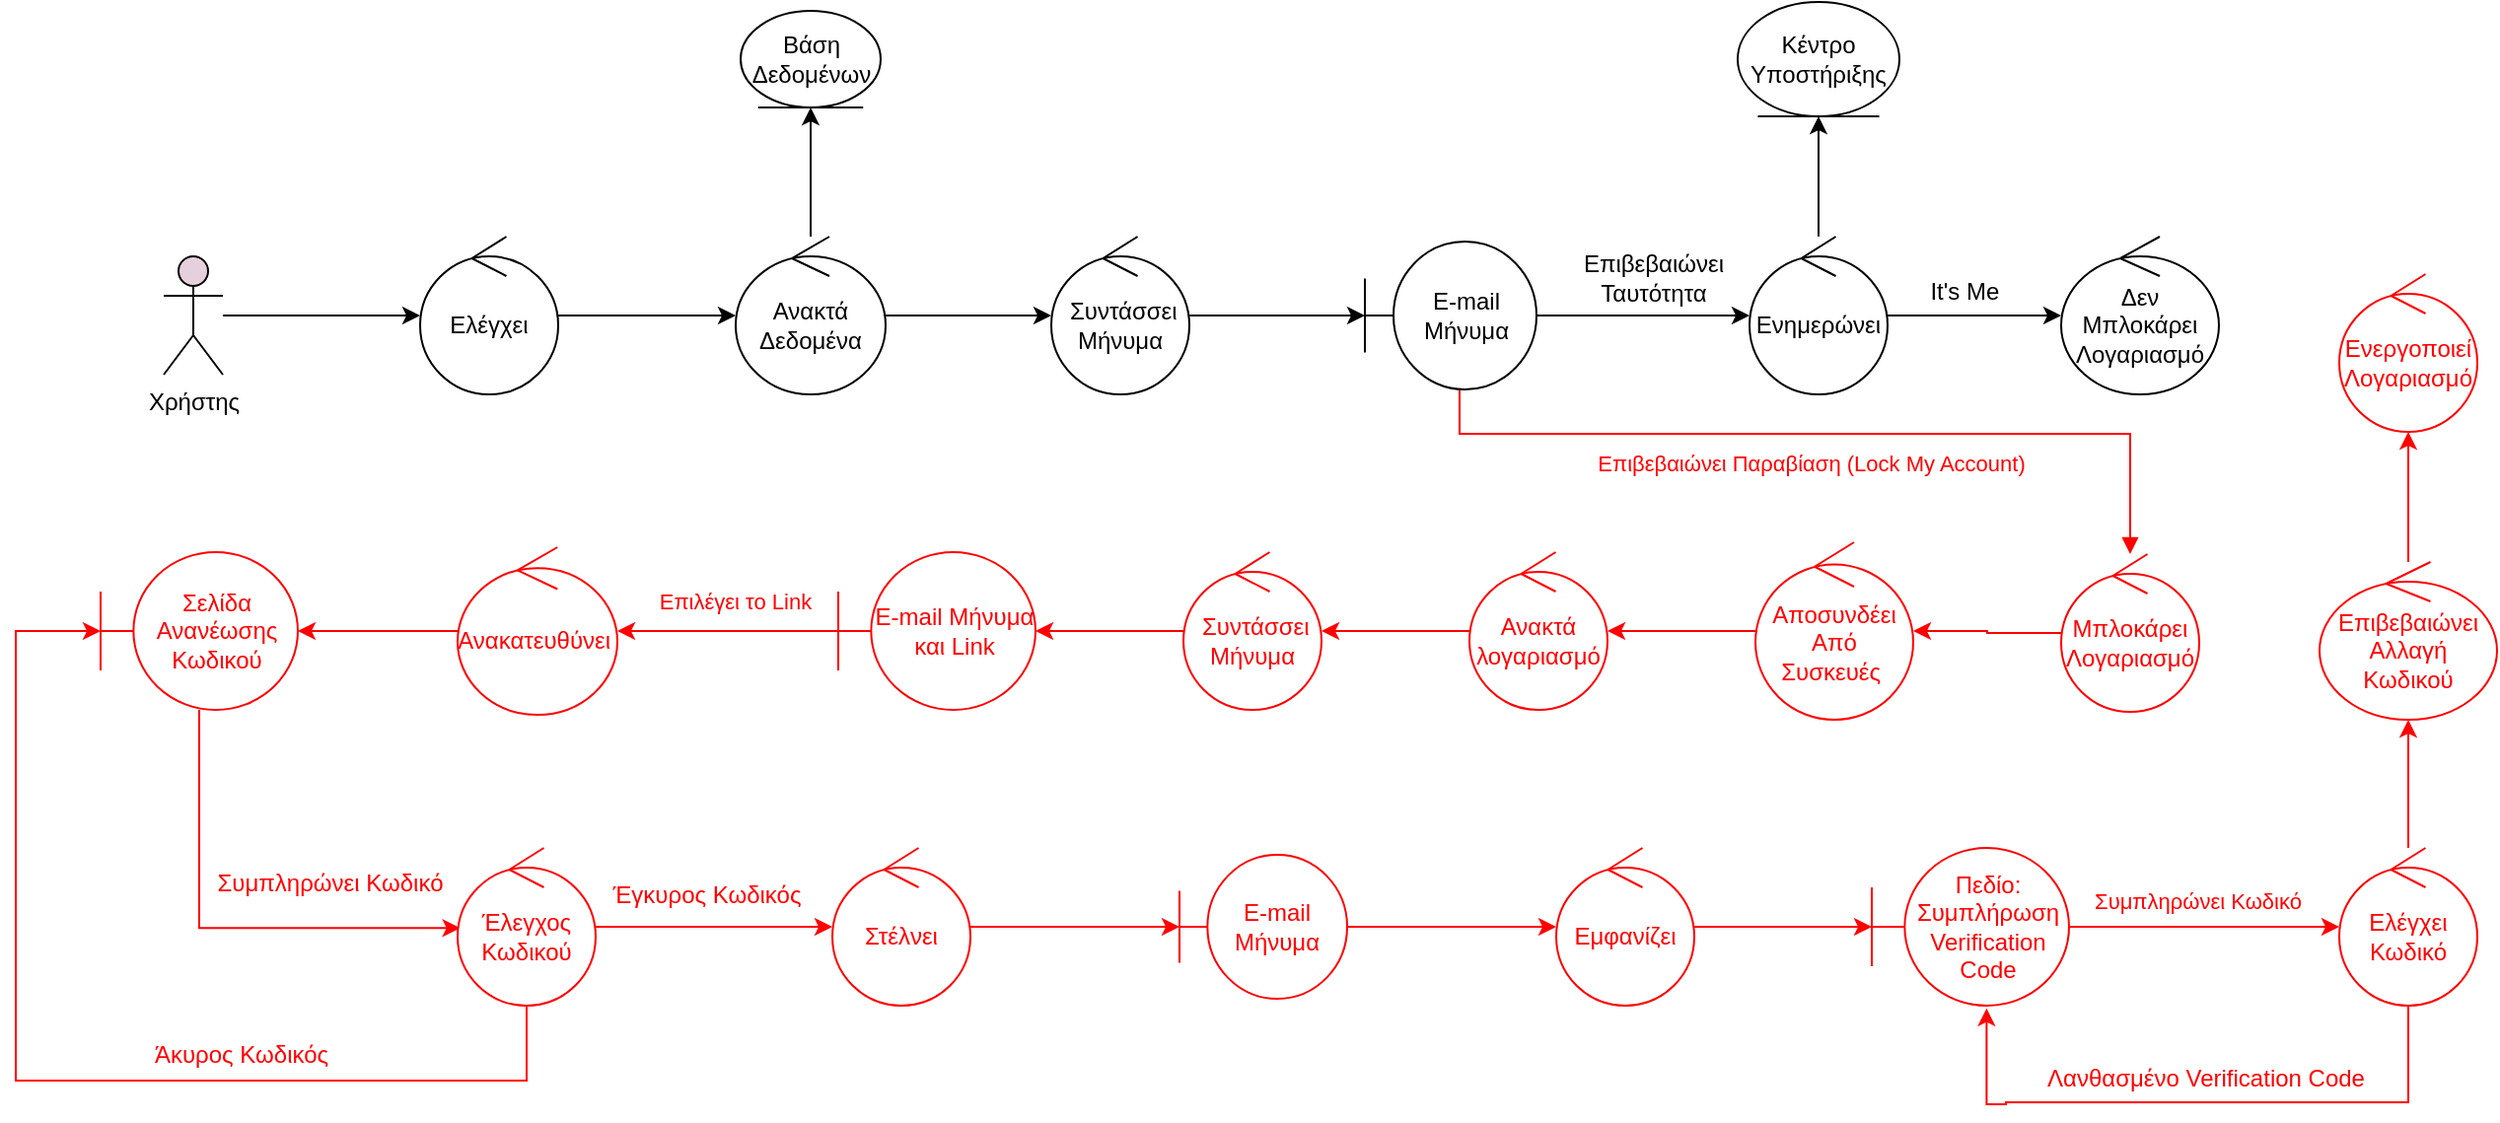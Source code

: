 <mxfile version="19.0.1" type="github"><diagram id="oQ6S-jpDpt1baX3qbN0C" name="Page-1"><mxGraphModel dx="1221" dy="575" grid="0" gridSize="10" guides="1" tooltips="1" connect="1" arrows="1" fold="1" page="0" pageScale="1" pageWidth="827" pageHeight="1169" background="#ffffff" math="0" shadow="0"><root><mxCell id="0"/><mxCell id="1" parent="0"/><mxCell id="LzJlQbJh16sx-IcuWloQ-4" value="" style="edgeStyle=orthogonalEdgeStyle;rounded=0;orthogonalLoop=1;jettySize=auto;html=1;" parent="1" source="LzJlQbJh16sx-IcuWloQ-1" target="LzJlQbJh16sx-IcuWloQ-2" edge="1"><mxGeometry relative="1" as="geometry"/></mxCell><mxCell id="LzJlQbJh16sx-IcuWloQ-1" value="Χρήστης&lt;br&gt;" style="shape=umlActor;verticalLabelPosition=bottom;verticalAlign=top;html=1;fillColor=#E6D0DE;" parent="1" vertex="1"><mxGeometry x="100" y="210" width="30" height="60" as="geometry"/></mxCell><mxCell id="LzJlQbJh16sx-IcuWloQ-6" value="" style="edgeStyle=orthogonalEdgeStyle;rounded=0;orthogonalLoop=1;jettySize=auto;html=1;" parent="1" source="LzJlQbJh16sx-IcuWloQ-2" target="LzJlQbJh16sx-IcuWloQ-5" edge="1"><mxGeometry relative="1" as="geometry"/></mxCell><mxCell id="LzJlQbJh16sx-IcuWloQ-2" value="Ελέγχει" style="ellipse;shape=umlControl;whiteSpace=wrap;html=1;" parent="1" vertex="1"><mxGeometry x="230" y="200" width="70" height="80" as="geometry"/></mxCell><mxCell id="LzJlQbJh16sx-IcuWloQ-14" value="" style="edgeStyle=orthogonalEdgeStyle;rounded=0;orthogonalLoop=1;jettySize=auto;html=1;" parent="1" source="LzJlQbJh16sx-IcuWloQ-3" target="LzJlQbJh16sx-IcuWloQ-13" edge="1"><mxGeometry relative="1" as="geometry"/></mxCell><mxCell id="LzJlQbJh16sx-IcuWloQ-3" value="E-mail Μήνυμα" style="shape=umlBoundary;whiteSpace=wrap;html=1;" parent="1" vertex="1"><mxGeometry x="709" y="202.5" width="87" height="75" as="geometry"/></mxCell><mxCell id="LzJlQbJh16sx-IcuWloQ-9" value="" style="edgeStyle=orthogonalEdgeStyle;rounded=0;orthogonalLoop=1;jettySize=auto;html=1;" parent="1" source="LzJlQbJh16sx-IcuWloQ-5" target="LzJlQbJh16sx-IcuWloQ-8" edge="1"><mxGeometry relative="1" as="geometry"/></mxCell><mxCell id="LzJlQbJh16sx-IcuWloQ-10" value="" style="edgeStyle=orthogonalEdgeStyle;rounded=0;orthogonalLoop=1;jettySize=auto;html=1;" parent="1" source="LzJlQbJh16sx-IcuWloQ-5" target="LzJlQbJh16sx-IcuWloQ-7" edge="1"><mxGeometry relative="1" as="geometry"/></mxCell><mxCell id="LzJlQbJh16sx-IcuWloQ-5" value="Ανακτά Δεδομένα" style="ellipse;shape=umlControl;whiteSpace=wrap;html=1;" parent="1" vertex="1"><mxGeometry x="390" y="200" width="76" height="80" as="geometry"/></mxCell><mxCell id="LzJlQbJh16sx-IcuWloQ-11" value="" style="edgeStyle=orthogonalEdgeStyle;rounded=0;orthogonalLoop=1;jettySize=auto;html=1;" parent="1" source="LzJlQbJh16sx-IcuWloQ-7" target="LzJlQbJh16sx-IcuWloQ-3" edge="1"><mxGeometry relative="1" as="geometry"/></mxCell><mxCell id="LzJlQbJh16sx-IcuWloQ-7" value="&amp;nbsp;Συντάσσει Μήνυμα" style="ellipse;shape=umlControl;whiteSpace=wrap;html=1;" parent="1" vertex="1"><mxGeometry x="550" y="200" width="70" height="80" as="geometry"/></mxCell><mxCell id="LzJlQbJh16sx-IcuWloQ-8" value="Βάση Δεδομένων" style="ellipse;shape=umlEntity;whiteSpace=wrap;html=1;" parent="1" vertex="1"><mxGeometry x="392.5" y="85.5" width="71" height="49" as="geometry"/></mxCell><mxCell id="LzJlQbJh16sx-IcuWloQ-16" value="" style="edgeStyle=orthogonalEdgeStyle;rounded=0;orthogonalLoop=1;jettySize=auto;html=1;" parent="1" source="LzJlQbJh16sx-IcuWloQ-13" target="LzJlQbJh16sx-IcuWloQ-15" edge="1"><mxGeometry relative="1" as="geometry"/></mxCell><mxCell id="LzJlQbJh16sx-IcuWloQ-18" value="" style="edgeStyle=orthogonalEdgeStyle;rounded=0;orthogonalLoop=1;jettySize=auto;html=1;" parent="1" source="LzJlQbJh16sx-IcuWloQ-13" target="LzJlQbJh16sx-IcuWloQ-17" edge="1"><mxGeometry relative="1" as="geometry"/></mxCell><mxCell id="LzJlQbJh16sx-IcuWloQ-13" value="Ενημερώνει" style="ellipse;shape=umlControl;whiteSpace=wrap;html=1;" parent="1" vertex="1"><mxGeometry x="904" y="200" width="70" height="80" as="geometry"/></mxCell><mxCell id="LzJlQbJh16sx-IcuWloQ-15" value="Κέντρο Υποστήριξης" style="ellipse;shape=umlEntity;whiteSpace=wrap;html=1;" parent="1" vertex="1"><mxGeometry x="898" y="81" width="82" height="58" as="geometry"/></mxCell><mxCell id="LzJlQbJh16sx-IcuWloQ-17" value="Δεν Μπλοκάρει Λογαριασμό" style="ellipse;shape=umlControl;whiteSpace=wrap;html=1;" parent="1" vertex="1"><mxGeometry x="1062" y="200" width="80" height="80" as="geometry"/></mxCell><mxCell id="LzJlQbJh16sx-IcuWloQ-22" value="&lt;font color=&quot;#000000&quot;&gt;&amp;nbsp;It's Me&lt;/font&gt;" style="text;html=1;align=center;verticalAlign=middle;resizable=0;points=[];autosize=1;strokeColor=none;fillColor=none;fontColor=#FF0000;" parent="1" vertex="1"><mxGeometry x="987" y="219" width="48" height="18" as="geometry"/></mxCell><mxCell id="LzJlQbJh16sx-IcuWloQ-23" value="" style="html=1;verticalAlign=bottom;endArrow=block;rounded=0;fontColor=#FF0000;strokeColor=#FF0000;" parent="1" target="LzJlQbJh16sx-IcuWloQ-24" edge="1"><mxGeometry x="0.353" width="80" relative="1" as="geometry"><mxPoint x="757" y="278" as="sourcePoint"/><mxPoint x="1020" y="360" as="targetPoint"/><Array as="points"><mxPoint x="757" y="300"/><mxPoint x="1097" y="300"/></Array><mxPoint as="offset"/></mxGeometry></mxCell><mxCell id="LzJlQbJh16sx-IcuWloQ-26" value="" style="edgeStyle=orthogonalEdgeStyle;rounded=0;orthogonalLoop=1;jettySize=auto;html=1;fontColor=#000000;strokeColor=#FF0000;" parent="1" source="LzJlQbJh16sx-IcuWloQ-24" target="LzJlQbJh16sx-IcuWloQ-25" edge="1"><mxGeometry relative="1" as="geometry"/></mxCell><mxCell id="LzJlQbJh16sx-IcuWloQ-24" value="Μπλοκάρει Λογαριασμό" style="ellipse;shape=umlControl;whiteSpace=wrap;html=1;fontColor=#FF0000;strokeColor=#FF0000;" parent="1" vertex="1"><mxGeometry x="1062" y="361" width="70" height="80" as="geometry"/></mxCell><mxCell id="LzJlQbJh16sx-IcuWloQ-28" value="" style="edgeStyle=orthogonalEdgeStyle;rounded=0;orthogonalLoop=1;jettySize=auto;html=1;fontColor=#000000;strokeColor=#FF0000;" parent="1" source="LzJlQbJh16sx-IcuWloQ-25" target="LzJlQbJh16sx-IcuWloQ-27" edge="1"><mxGeometry relative="1" as="geometry"/></mxCell><mxCell id="LzJlQbJh16sx-IcuWloQ-25" value="&lt;font color=&quot;#ff0000&quot;&gt;Αποσυνδέει Από Συσκευές&amp;nbsp;&lt;/font&gt;" style="ellipse;shape=umlControl;whiteSpace=wrap;html=1;fontColor=#000000;strokeColor=#FF0000;" parent="1" vertex="1"><mxGeometry x="907" y="355" width="80" height="90" as="geometry"/></mxCell><mxCell id="LzJlQbJh16sx-IcuWloQ-31" value="" style="edgeStyle=orthogonalEdgeStyle;rounded=0;orthogonalLoop=1;jettySize=auto;html=1;fontColor=#000000;strokeColor=#FF0000;" parent="1" source="LzJlQbJh16sx-IcuWloQ-27" target="LzJlQbJh16sx-IcuWloQ-29" edge="1"><mxGeometry relative="1" as="geometry"/></mxCell><mxCell id="LzJlQbJh16sx-IcuWloQ-27" value="&lt;font color=&quot;#ff0000&quot;&gt;Ανακτά λογαριασμό&lt;/font&gt;" style="ellipse;shape=umlControl;whiteSpace=wrap;html=1;fontColor=#000000;strokeColor=#FF0000;" parent="1" vertex="1"><mxGeometry x="762" y="360" width="70" height="80" as="geometry"/></mxCell><mxCell id="LzJlQbJh16sx-IcuWloQ-32" value="" style="edgeStyle=orthogonalEdgeStyle;rounded=0;orthogonalLoop=1;jettySize=auto;html=1;fontColor=#000000;strokeColor=#FF0000;" parent="1" source="LzJlQbJh16sx-IcuWloQ-29" target="LzJlQbJh16sx-IcuWloQ-30" edge="1"><mxGeometry relative="1" as="geometry"/></mxCell><mxCell id="LzJlQbJh16sx-IcuWloQ-29" value="&lt;font color=&quot;#ff0000&quot;&gt;&amp;nbsp;Συντάσσει Μήνυμα&lt;/font&gt;" style="ellipse;shape=umlControl;whiteSpace=wrap;html=1;strokeColor=#FF0000;" parent="1" vertex="1"><mxGeometry x="617" y="360" width="70" height="80" as="geometry"/></mxCell><mxCell id="LzJlQbJh16sx-IcuWloQ-35" value="" style="edgeStyle=orthogonalEdgeStyle;rounded=0;orthogonalLoop=1;jettySize=auto;html=1;fontColor=#FF0000;strokeColor=#FF0000;" parent="1" source="LzJlQbJh16sx-IcuWloQ-30" target="LzJlQbJh16sx-IcuWloQ-34" edge="1"><mxGeometry relative="1" as="geometry"/></mxCell><mxCell id="LzJlQbJh16sx-IcuWloQ-30" value="&lt;font color=&quot;#ff0000&quot;&gt;E-mail Μήνυμα και Link&lt;/font&gt;" style="shape=umlBoundary;whiteSpace=wrap;html=1;strokeColor=#FF0000;" parent="1" vertex="1"><mxGeometry x="442" y="360" width="100" height="80" as="geometry"/></mxCell><mxCell id="LzJlQbJh16sx-IcuWloQ-37" value="" style="edgeStyle=orthogonalEdgeStyle;rounded=0;orthogonalLoop=1;jettySize=auto;html=1;fontColor=#FF0000;strokeColor=#FF0000;" parent="1" source="LzJlQbJh16sx-IcuWloQ-34" target="LzJlQbJh16sx-IcuWloQ-36" edge="1"><mxGeometry relative="1" as="geometry"/></mxCell><mxCell id="LzJlQbJh16sx-IcuWloQ-34" value="Ανακατευθύνει&amp;nbsp;" style="ellipse;shape=umlControl;whiteSpace=wrap;html=1;fontColor=#FF0000;strokeColor=#FF0000;" parent="1" vertex="1"><mxGeometry x="249" y="357.5" width="81" height="85" as="geometry"/></mxCell><mxCell id="LzJlQbJh16sx-IcuWloQ-40" value="" style="edgeStyle=orthogonalEdgeStyle;rounded=0;orthogonalLoop=1;jettySize=auto;html=1;fontColor=#FF0000;strokeColor=#FF0000;entryX=0.019;entryY=0.508;entryDx=0;entryDy=0;entryPerimeter=0;" parent="1" source="LzJlQbJh16sx-IcuWloQ-36" target="LzJlQbJh16sx-IcuWloQ-39" edge="1"><mxGeometry relative="1" as="geometry"><Array as="points"><mxPoint x="118" y="550"/></Array></mxGeometry></mxCell><mxCell id="LzJlQbJh16sx-IcuWloQ-36" value="Σελίδα Ανανέωσης Κωδικού" style="shape=umlBoundary;whiteSpace=wrap;html=1;fontColor=#FF0000;strokeColor=#FF0000;" parent="1" vertex="1"><mxGeometry x="68" y="360" width="100" height="80" as="geometry"/></mxCell><mxCell id="LzJlQbJh16sx-IcuWloQ-45" value="" style="edgeStyle=orthogonalEdgeStyle;rounded=0;orthogonalLoop=1;jettySize=auto;html=1;fontColor=#FF0000;strokeColor=#FF0000;" parent="1" source="LzJlQbJh16sx-IcuWloQ-39" target="LzJlQbJh16sx-IcuWloQ-44" edge="1"><mxGeometry relative="1" as="geometry"/></mxCell><mxCell id="86RBVydM5CJ-hoENjwUg-11" value="" style="edgeStyle=orthogonalEdgeStyle;rounded=0;orthogonalLoop=1;jettySize=auto;html=1;fontColor=#FF0000;strokeColor=#FF0000;" parent="1" source="LzJlQbJh16sx-IcuWloQ-39" target="LzJlQbJh16sx-IcuWloQ-36" edge="1"><mxGeometry relative="1" as="geometry"><Array as="points"><mxPoint x="284" y="628"/><mxPoint x="25" y="628"/><mxPoint x="25" y="400"/></Array></mxGeometry></mxCell><mxCell id="LzJlQbJh16sx-IcuWloQ-39" value="Έλεγχος Κωδικού" style="ellipse;shape=umlControl;whiteSpace=wrap;html=1;fontColor=#FF0000;strokeColor=#FF0000;" parent="1" vertex="1"><mxGeometry x="249" y="510" width="70" height="80" as="geometry"/></mxCell><mxCell id="LzJlQbJh16sx-IcuWloQ-42" value="Συμπληρώνει Κωδικό" style="text;html=1;align=center;verticalAlign=middle;resizable=0;points=[];autosize=1;strokeColor=none;fillColor=none;fontColor=#FF0000;" parent="1" vertex="1"><mxGeometry x="121" y="519" width="125" height="18" as="geometry"/></mxCell><mxCell id="LzJlQbJh16sx-IcuWloQ-47" value="" style="edgeStyle=orthogonalEdgeStyle;rounded=0;orthogonalLoop=1;jettySize=auto;html=1;fontColor=#FF0000;strokeColor=#FF0000;" parent="1" source="LzJlQbJh16sx-IcuWloQ-44" target="LzJlQbJh16sx-IcuWloQ-46" edge="1"><mxGeometry relative="1" as="geometry"/></mxCell><mxCell id="LzJlQbJh16sx-IcuWloQ-44" value="Στέλνει" style="ellipse;shape=umlControl;whiteSpace=wrap;html=1;fontColor=#FF0000;strokeColor=#FF0000;" parent="1" vertex="1"><mxGeometry x="439" y="510" width="70" height="80" as="geometry"/></mxCell><mxCell id="LzJlQbJh16sx-IcuWloQ-49" value="" style="edgeStyle=orthogonalEdgeStyle;rounded=0;orthogonalLoop=1;jettySize=auto;html=1;fontColor=#FF0000;strokeColor=#FF0000;" parent="1" source="LzJlQbJh16sx-IcuWloQ-46" target="LzJlQbJh16sx-IcuWloQ-48" edge="1"><mxGeometry relative="1" as="geometry"/></mxCell><mxCell id="LzJlQbJh16sx-IcuWloQ-46" value="E-mail Μήνυμα" style="shape=umlBoundary;whiteSpace=wrap;html=1;fontColor=#FF0000;strokeColor=#FF0000;" parent="1" vertex="1"><mxGeometry x="615" y="513.5" width="85" height="73" as="geometry"/></mxCell><mxCell id="LzJlQbJh16sx-IcuWloQ-51" value="" style="edgeStyle=orthogonalEdgeStyle;rounded=0;orthogonalLoop=1;jettySize=auto;html=1;fontColor=#FF0000;strokeColor=#FF0000;" parent="1" source="LzJlQbJh16sx-IcuWloQ-48" target="LzJlQbJh16sx-IcuWloQ-50" edge="1"><mxGeometry relative="1" as="geometry"/></mxCell><mxCell id="LzJlQbJh16sx-IcuWloQ-48" value="Εμφανίζει" style="ellipse;shape=umlControl;whiteSpace=wrap;html=1;fontColor=#FF0000;strokeColor=#FF0000;" parent="1" vertex="1"><mxGeometry x="806" y="510" width="70" height="80" as="geometry"/></mxCell><mxCell id="LzJlQbJh16sx-IcuWloQ-54" value="" style="edgeStyle=orthogonalEdgeStyle;rounded=0;orthogonalLoop=1;jettySize=auto;html=1;fontColor=#FF0000;strokeColor=#FF0000;" parent="1" source="LzJlQbJh16sx-IcuWloQ-50" target="LzJlQbJh16sx-IcuWloQ-53" edge="1"><mxGeometry relative="1" as="geometry"><mxPoint x="1172.529" y="689.0" as="sourcePoint"/></mxGeometry></mxCell><mxCell id="LzJlQbJh16sx-IcuWloQ-50" value="&lt;span style=&quot;color: rgb(255 , 0 , 0)&quot;&gt;Πεδίο:&lt;/span&gt;&lt;br style=&quot;color: rgb(255 , 0 , 0)&quot;&gt;&lt;span style=&quot;color: rgb(255 , 0 , 0)&quot;&gt;Συμπλήρωση Verification Code&lt;/span&gt;" style="shape=umlBoundary;whiteSpace=wrap;html=1;strokeColor=#FF0000;" parent="1" vertex="1"><mxGeometry x="966" y="510" width="100" height="80" as="geometry"/></mxCell><mxCell id="LzJlQbJh16sx-IcuWloQ-56" value="" style="edgeStyle=orthogonalEdgeStyle;rounded=0;orthogonalLoop=1;jettySize=auto;html=1;fontColor=#FF0000;strokeColor=#FF0000;" parent="1" source="LzJlQbJh16sx-IcuWloQ-53" target="LzJlQbJh16sx-IcuWloQ-55" edge="1"><mxGeometry relative="1" as="geometry"/></mxCell><mxCell id="86RBVydM5CJ-hoENjwUg-14" style="edgeStyle=orthogonalEdgeStyle;rounded=0;orthogonalLoop=1;jettySize=auto;html=1;fontColor=#FF0000;strokeColor=#FF0000;entryX=0.582;entryY=1.017;entryDx=0;entryDy=0;entryPerimeter=0;" parent="1" source="LzJlQbJh16sx-IcuWloQ-53" target="LzJlQbJh16sx-IcuWloQ-50" edge="1"><mxGeometry relative="1" as="geometry"><Array as="points"><mxPoint x="1238" y="639"/><mxPoint x="1034" y="639"/><mxPoint x="1024" y="640"/></Array></mxGeometry></mxCell><mxCell id="LzJlQbJh16sx-IcuWloQ-53" value="Ελέγχει Κωδικό" style="ellipse;shape=umlControl;whiteSpace=wrap;html=1;fontColor=#FF0000;strokeColor=#FF0000;" parent="1" vertex="1"><mxGeometry x="1203" y="510" width="70" height="80" as="geometry"/></mxCell><mxCell id="LzJlQbJh16sx-IcuWloQ-58" value="" style="edgeStyle=orthogonalEdgeStyle;rounded=0;orthogonalLoop=1;jettySize=auto;html=1;fontColor=#FF0000;strokeColor=#FF0000;" parent="1" source="LzJlQbJh16sx-IcuWloQ-55" target="LzJlQbJh16sx-IcuWloQ-57" edge="1"><mxGeometry relative="1" as="geometry"/></mxCell><mxCell id="LzJlQbJh16sx-IcuWloQ-55" value="Επιβεβαιώνει Αλλαγή Κωδικού" style="ellipse;shape=umlControl;whiteSpace=wrap;html=1;fontColor=#FF0000;strokeColor=#FF0000;" parent="1" vertex="1"><mxGeometry x="1193" y="365" width="90" height="80" as="geometry"/></mxCell><mxCell id="LzJlQbJh16sx-IcuWloQ-57" value="Ενεργοποιεί Λογαριασμό" style="ellipse;shape=umlControl;whiteSpace=wrap;html=1;fontColor=#FF0000;strokeColor=#FF0000;" parent="1" vertex="1"><mxGeometry x="1203" y="219" width="70" height="80" as="geometry"/></mxCell><mxCell id="86RBVydM5CJ-hoENjwUg-1" value="&lt;font color=&quot;#000000&quot;&gt;Επιβεβαιώνει &lt;br&gt;Ταυτότητα&lt;/font&gt;" style="text;html=1;align=center;verticalAlign=middle;resizable=0;points=[];autosize=1;strokeColor=none;fillColor=none;fontColor=#FF0000;" parent="1" vertex="1"><mxGeometry x="814" y="205" width="81" height="32" as="geometry"/></mxCell><mxCell id="86RBVydM5CJ-hoENjwUg-2" value="&lt;span style=&quot;color: rgb(255, 0, 0); font-size: 11px;&quot;&gt;Επιβεβαιώνει Παραβίαση (Lock My Account)&lt;/span&gt;" style="text;html=1;align=center;verticalAlign=middle;resizable=0;points=[];autosize=1;strokeColor=none;fillColor=none;fontColor=#000000;" parent="1" vertex="1"><mxGeometry x="821.5" y="305" width="227" height="19" as="geometry"/></mxCell><mxCell id="86RBVydM5CJ-hoENjwUg-5" value="&lt;span style=&quot;color: rgb(255, 0, 0); font-size: 11px;&quot;&gt;Επιλέγει το Link&amp;nbsp;&lt;/span&gt;" style="text;html=1;align=center;verticalAlign=middle;resizable=0;points=[];autosize=1;strokeColor=none;fillColor=none;fontColor=#000000;" parent="1" vertex="1"><mxGeometry x="346" y="375" width="90" height="19" as="geometry"/></mxCell><mxCell id="86RBVydM5CJ-hoENjwUg-7" value="&lt;span style=&quot;color: rgb(255, 0, 0); font-size: 11px;&quot;&gt;Συμπληρώνει Κωδικό&lt;/span&gt;" style="text;html=1;align=center;verticalAlign=middle;resizable=0;points=[];autosize=1;strokeColor=none;fillColor=none;fontColor=#000000;" parent="1" vertex="1"><mxGeometry x="1073" y="527" width="115" height="19" as="geometry"/></mxCell><mxCell id="86RBVydM5CJ-hoENjwUg-10" value="&lt;font color=&quot;#ff0000&quot;&gt;Έγκυρος Κωδικός&lt;/font&gt;" style="text;html=1;align=center;verticalAlign=middle;resizable=0;points=[];autosize=1;strokeColor=none;fillColor=none;fontColor=#000000;" parent="1" vertex="1"><mxGeometry x="322" y="525" width="105" height="18" as="geometry"/></mxCell><mxCell id="86RBVydM5CJ-hoENjwUg-13" value="Άκυρος Κωδικός" style="text;html=1;align=center;verticalAlign=middle;resizable=0;points=[];autosize=1;strokeColor=none;fillColor=none;fontColor=#FF0000;" parent="1" vertex="1"><mxGeometry x="90" y="606" width="98" height="18" as="geometry"/></mxCell><mxCell id="86RBVydM5CJ-hoENjwUg-15" value="Λανθασμένο Verification Code" style="text;html=1;align=center;verticalAlign=middle;resizable=0;points=[];autosize=1;strokeColor=none;fillColor=none;fontColor=#FF0000;" parent="1" vertex="1"><mxGeometry x="1049" y="618" width="171" height="18" as="geometry"/></mxCell></root></mxGraphModel></diagram></mxfile>